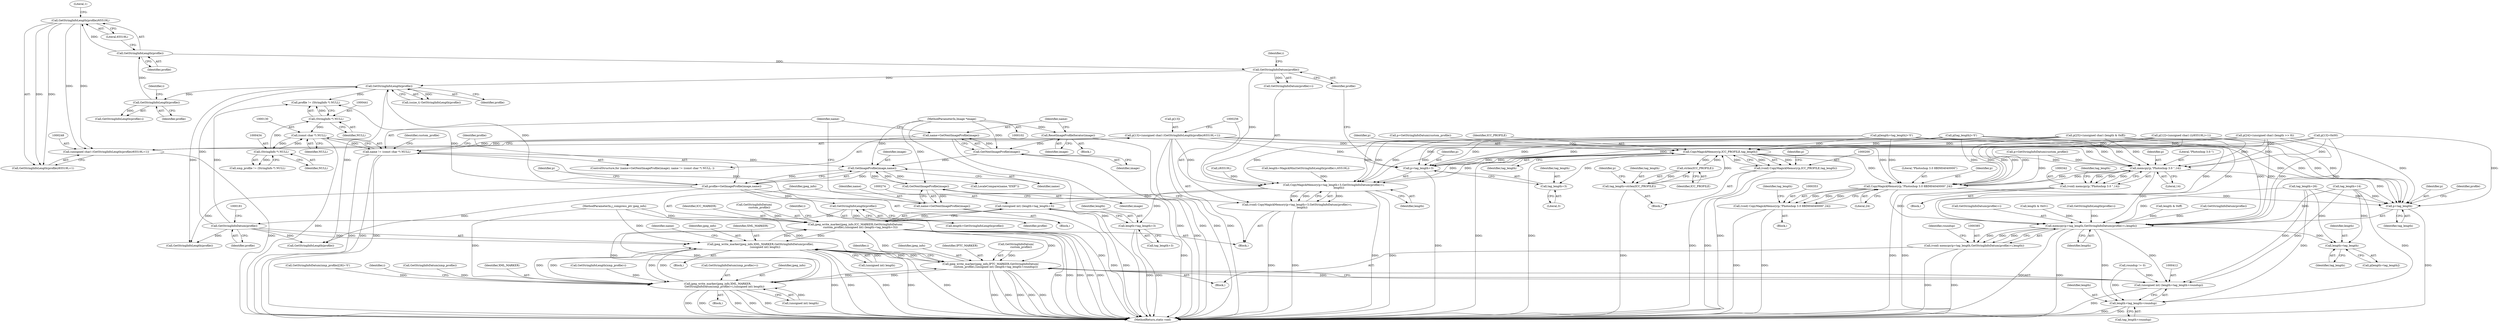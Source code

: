 digraph "0_ImageMagick_9e187b73a8a1290bb0e1a1c878f8be1917aa8742@array" {
"1000243" [label="(Call,p[13]=(unsigned char) (GetStringInfoLength(profile)/65519L+1))"];
"1000247" [label="(Call,(unsigned char) (GetStringInfoLength(profile)/65519L+1))"];
"1000250" [label="(Call,GetStringInfoLength(profile)/65519L)"];
"1000251" [label="(Call,GetStringInfoLength(profile))"];
"1000228" [label="(Call,GetStringInfoLength(profile))"];
"1000218" [label="(Call,GetStringInfoLength(profile))"];
"1000178" [label="(Call,GetStringInfoDatum(profile))"];
"1000152" [label="(Call,GetStringInfoLength(profile))"];
"1000134" [label="(Call,profile=GetImageProfile(image,name))"];
"1000136" [label="(Call,GetImageProfile(image,name))"];
"1000125" [label="(Call,GetNextImageProfile(image))"];
"1000120" [label="(Call,ResetImageProfileIterator(image))"];
"1000104" [label="(MethodParameterIn,Image *image)"];
"1000501" [label="(Call,GetNextImageProfile(image))"];
"1000127" [label="(Call,name != (const char *) NULL)"];
"1000499" [label="(Call,name=GetNextImageProfile(image))"];
"1000123" [label="(Call,name=GetNextImageProfile(image))"];
"1000129" [label="(Call,(const char *) NULL)"];
"1000440" [label="(Call,(StringInfo *) NULL)"];
"1000433" [label="(Call,(StringInfo *) NULL)"];
"1000264" [label="(Call,GetStringInfoDatum(profile))"];
"1000201" [label="(Call,CopyMagickMemory(p,ICC_PROFILE,tag_length))"];
"1000193" [label="(Call,strlen(ICC_PROFILE))"];
"1000191" [label="(Call,tag_length=strlen(ICC_PROFILE))"];
"1000199" [label="(Call,(void) CopyMagickMemory(p,ICC_PROFILE,tag_length))"];
"1000257" [label="(Call,CopyMagickMemory(p+tag_length+3,GetStringInfoDatum(profile)+i,\n            length))"];
"1000255" [label="(Call,(void) CopyMagickMemory(p+tag_length+3,GetStringInfoDatum(profile)+i,\n            length))"];
"1000273" [label="(Call,(unsigned int) (length+tag_length+3))"];
"1000268" [label="(Call,jpeg_write_marker(jpeg_info,ICC_MARKER,GetStringInfoDatum(\n            custom_profile),(unsigned int) (length+tag_length+3)))"];
"1000175" [label="(Call,jpeg_write_marker(jpeg_info,XML_MARKER,GetStringInfoDatum(profile),\n           (unsigned int) length))"];
"1000406" [label="(Call,jpeg_write_marker(jpeg_info,IPTC_MARKER,GetStringInfoDatum(\n            custom_profile),(unsigned int) (length+tag_length+roundup)))"];
"1000474" [label="(Call,jpeg_write_marker(jpeg_info,XML_MARKER,\n                GetStringInfoDatum(xmp_profile)+i,(unsigned int) length))"];
"1000275" [label="(Call,length+tag_length+3)"];
"1000258" [label="(Call,p+tag_length+3)"];
"1000260" [label="(Call,tag_length+3)"];
"1000343" [label="(Call,memcpy(p,\"Photoshop 3.0 \",14))"];
"1000341" [label="(Call,(void) memcpy(p,\"Photoshop 3.0 \",14))"];
"1000354" [label="(Call,CopyMagickMemory(p,\"Photoshop 3.0 8BIM\04\04\0\0\0\0\",24))"];
"1000352" [label="(Call,(void) CopyMagickMemory(p,\"Photoshop 3.0 8BIM\04\04\0\0\0\0\",24))"];
"1000386" [label="(Call,memcpy(p+tag_length,GetStringInfoDatum(profile)+i,length))"];
"1000384" [label="(Call,(void) memcpy(p+tag_length,GetStringInfoDatum(profile)+i,length))"];
"1000402" [label="(Call,length+tag_length)"];
"1000411" [label="(Call,(unsigned int) (length+tag_length+roundup))"];
"1000413" [label="(Call,length+tag_length+roundup)"];
"1000387" [label="(Call,p+tag_length)"];
"1000251" [label="(Call,GetStringInfoLength(profile))"];
"1000230" [label="(Identifier,i)"];
"1000105" [label="(Block,)"];
"1000388" [label="(Identifier,p)"];
"1000391" [label="(Call,GetStringInfoDatum(profile))"];
"1000354" [label="(Call,CopyMagickMemory(p,\"Photoshop 3.0 8BIM\04\04\0\0\0\0\",24))"];
"1000386" [label="(Call,memcpy(p+tag_length,GetStringInfoDatum(profile)+i,length))"];
"1000124" [label="(Identifier,name)"];
"1000502" [label="(Identifier,image)"];
"1000131" [label="(Identifier,NULL)"];
"1000359" [label="(Identifier,tag_length)"];
"1000370" [label="(Call,p[25]=(unsigned char) (length & 0xff))"];
"1000127" [label="(Call,name != (const char *) NULL)"];
"1000232" [label="(Call,p[12]=(unsigned char) ((i/65519L)+1))"];
"1000191" [label="(Call,tag_length=strlen(ICC_PROFILE))"];
"1000478" [label="(Call,GetStringInfoDatum(xmp_profile))"];
"1000267" [label="(Identifier,length)"];
"1000389" [label="(Identifier,tag_length)"];
"1000186" [label="(Identifier,name)"];
"1000396" [label="(Call,roundup != 0)"];
"1000258" [label="(Call,p+tag_length+3)"];
"1000125" [label="(Call,GetNextImageProfile(image))"];
"1000252" [label="(Identifier,profile)"];
"1000199" [label="(Call,(void) CopyMagickMemory(p,ICC_PROFILE,tag_length))"];
"1000202" [label="(Identifier,p)"];
"1000346" [label="(Literal,14)"];
"1000500" [label="(Identifier,name)"];
"1000176" [label="(Identifier,jpeg_info)"];
"1000340" [label="(Block,)"];
"1000150" [label="(Call,length=GetStringInfoLength(profile))"];
"1000309" [label="(Call,GetStringInfoLength(profile))"];
"1000348" [label="(Identifier,tag_length)"];
"1000135" [label="(Identifier,profile)"];
"1000229" [label="(Identifier,profile)"];
"1000357" [label="(Literal,24)"];
"1000122" [label="(ControlStructure,for (name=GetNextImageProfile(image); name != (const char *) NULL; ))"];
"1000384" [label="(Call,(void) memcpy(p+tag_length,GetStringInfoDatum(profile)+i,length))"];
"1000145" [label="(Call,LocaleCompare(name,\"EXIF\"))"];
"1000390" [label="(Call,GetStringInfoDatum(profile)+i)"];
"1000266" [label="(Identifier,i)"];
"1000399" [label="(Call,p[length+tag_length]='\0')"];
"1000196" [label="(Identifier,p)"];
"1000192" [label="(Identifier,tag_length)"];
"1000312" [label="(Identifier,i)"];
"1000356" [label="(Literal,\"Photoshop 3.0 8BIM\04\04\0\0\0\0\")"];
"1000103" [label="(MethodParameterIn,j_compress_ptr jpeg_info)"];
"1000177" [label="(Identifier,XML_MARKER)"];
"1000263" [label="(Call,GetStringInfoDatum(profile)+i)"];
"1000195" [label="(Call,p=GetStringInfoDatum(custom_profile))"];
"1000137" [label="(Identifier,image)"];
"1000194" [label="(Identifier,ICC_PROFILE)"];
"1000239" [label="(Call,i/65519L)"];
"1000407" [label="(Identifier,jpeg_info)"];
"1000270" [label="(Identifier,ICC_MARKER)"];
"1000408" [label="(Identifier,IPTC_MARKER)"];
"1000126" [label="(Identifier,image)"];
"1000476" [label="(Identifier,XML_MARKER)"];
"1000409" [label="(Call,GetStringInfoDatum(\n            custom_profile))"];
"1000438" [label="(Call,profile != (StringInfo *) NULL)"];
"1000411" [label="(Call,(unsigned int) (length+tag_length+roundup))"];
"1000392" [label="(Identifier,profile)"];
"1000465" [label="(Block,)"];
"1000469" [label="(Call,GetStringInfoLength(xmp_profile)-i)"];
"1000344" [label="(Identifier,p)"];
"1000394" [label="(Identifier,length)"];
"1000265" [label="(Identifier,profile)"];
"1000435" [label="(Identifier,NULL)"];
"1000255" [label="(Call,(void) CopyMagickMemory(p+tag_length+3,GetStringInfoDatum(profile)+i,\n            length))"];
"1000204" [label="(Identifier,tag_length)"];
"1000219" [label="(Identifier,profile)"];
"1000501" [label="(Call,GetNextImageProfile(image))"];
"1000275" [label="(Call,length+tag_length+3)"];
"1000260" [label="(Call,tag_length+3)"];
"1000397" [label="(Identifier,roundup)"];
"1000414" [label="(Identifier,length)"];
"1000477" [label="(Call,GetStringInfoDatum(xmp_profile)+i)"];
"1000152" [label="(Call,GetStringInfoLength(profile))"];
"1000499" [label="(Call,name=GetNextImageProfile(image))"];
"1000269" [label="(Identifier,jpeg_info)"];
"1000153" [label="(Identifier,profile)"];
"1000475" [label="(Identifier,jpeg_info)"];
"1000433" [label="(Call,(StringInfo *) NULL)"];
"1000121" [label="(Identifier,image)"];
"1000352" [label="(Call,(void) CopyMagickMemory(p,\"Photoshop 3.0 8BIM\04\04\0\0\0\0\",24))"];
"1000120" [label="(Call,ResetImageProfileIterator(image))"];
"1000276" [label="(Identifier,length)"];
"1000224" [label="(Call,length=MagickMin(GetStringInfoLength(profile)-i,65519L))"];
"1000347" [label="(Call,tag_length=14)"];
"1000249" [label="(Call,GetStringInfoLength(profile)/65519L+1)"];
"1000379" [label="(Call,p[13]=0x00)"];
"1000345" [label="(Literal,\"Photoshop 3.0 \")"];
"1000129" [label="(Call,(const char *) NULL)"];
"1000228" [label="(Call,GetStringInfoLength(profile))"];
"1000218" [label="(Call,GetStringInfoLength(profile))"];
"1000361" [label="(Call,p[24]=(unsigned char) (length >> 8))"];
"1000358" [label="(Call,tag_length=26)"];
"1000244" [label="(Call,p[13])"];
"1000261" [label="(Identifier,tag_length)"];
"1000406" [label="(Call,jpeg_write_marker(jpeg_info,IPTC_MARKER,GetStringInfoDatum(\n            custom_profile),(unsigned int) (length+tag_length+roundup)))"];
"1000149" [label="(Block,)"];
"1000351" [label="(Block,)"];
"1000207" [label="(Identifier,p)"];
"1000474" [label="(Call,jpeg_write_marker(jpeg_info,XML_MARKER,\n                GetStringInfoDatum(xmp_profile)+i,(unsigned int) length))"];
"1000497" [label="(Call,GetStringInfoLength(profile))"];
"1000134" [label="(Call,profile=GetImageProfile(image,name))"];
"1000431" [label="(Call,xmp_profile != (StringInfo *) NULL)"];
"1000446" [label="(Call,GetStringInfoDatum(xmp_profile)[28]='\0')"];
"1000463" [label="(Identifier,i)"];
"1000271" [label="(Call,GetStringInfoDatum(\n            custom_profile))"];
"1000277" [label="(Call,tag_length+3)"];
"1000504" [label="(Identifier,custom_profile)"];
"1000221" [label="(Identifier,i)"];
"1000327" [label="(Call,length & 0x01)"];
"1000123" [label="(Call,name=GetNextImageProfile(image))"];
"1000193" [label="(Call,strlen(ICC_PROFILE))"];
"1000268" [label="(Call,jpeg_write_marker(jpeg_info,ICC_MARKER,GetStringInfoDatum(\n            custom_profile),(unsigned int) (length+tag_length+3)))"];
"1000262" [label="(Literal,3)"];
"1000341" [label="(Call,(void) memcpy(p,\"Photoshop 3.0 \",14))"];
"1000387" [label="(Call,p+tag_length)"];
"1000415" [label="(Call,tag_length+roundup)"];
"1000442" [label="(Identifier,NULL)"];
"1000481" [label="(Call,(unsigned int) length)"];
"1000175" [label="(Call,jpeg_write_marker(jpeg_info,XML_MARKER,GetStringInfoDatum(profile),\n           (unsigned int) length))"];
"1000132" [label="(Block,)"];
"1000139" [label="(Call,p=GetStringInfoDatum(custom_profile))"];
"1000259" [label="(Identifier,p)"];
"1000257" [label="(Call,CopyMagickMemory(p+tag_length+3,GetStringInfoDatum(profile)+i,\n            length))"];
"1000250" [label="(Call,GetStringInfoLength(profile)/65519L)"];
"1000136" [label="(Call,GetImageProfile(image,name))"];
"1000201" [label="(Call,CopyMagickMemory(p,ICC_PROFILE,tag_length))"];
"1000402" [label="(Call,length+tag_length)"];
"1000273" [label="(Call,(unsigned int) (length+tag_length+3))"];
"1000179" [label="(Identifier,profile)"];
"1000178" [label="(Call,GetStringInfoDatum(profile))"];
"1000343" [label="(Call,memcpy(p,\"Photoshop 3.0 \",14))"];
"1000264" [label="(Call,GetStringInfoDatum(profile))"];
"1000223" [label="(Block,)"];
"1000138" [label="(Identifier,name)"];
"1000227" [label="(Call,GetStringInfoLength(profile)-i)"];
"1000413" [label="(Call,length+tag_length+roundup)"];
"1000507" [label="(MethodReturn,static void)"];
"1000318" [label="(Call,GetStringInfoLength(profile)-i)"];
"1000180" [label="(Call,(unsigned int) length)"];
"1000403" [label="(Identifier,length)"];
"1000216" [label="(Call,(ssize_t) GetStringInfoLength(profile))"];
"1000140" [label="(Identifier,p)"];
"1000205" [label="(Call,p[tag_length]='\0')"];
"1000376" [label="(Call,length & 0xff)"];
"1000253" [label="(Literal,65519L)"];
"1000203" [label="(Identifier,ICC_PROFILE)"];
"1000243" [label="(Call,p[13]=(unsigned char) (GetStringInfoLength(profile)/65519L+1))"];
"1000400" [label="(Call,p[length+tag_length])"];
"1000254" [label="(Literal,1)"];
"1000247" [label="(Call,(unsigned char) (GetStringInfoLength(profile)/65519L+1))"];
"1000440" [label="(Call,(StringInfo *) NULL)"];
"1000314" [label="(Block,)"];
"1000104" [label="(MethodParameterIn,Image *image)"];
"1000355" [label="(Identifier,p)"];
"1000189" [label="(Block,)"];
"1000128" [label="(Identifier,name)"];
"1000404" [label="(Identifier,tag_length)"];
"1000243" -> "1000223"  [label="AST: "];
"1000243" -> "1000247"  [label="CFG: "];
"1000244" -> "1000243"  [label="AST: "];
"1000247" -> "1000243"  [label="AST: "];
"1000256" -> "1000243"  [label="CFG: "];
"1000243" -> "1000507"  [label="DDG: "];
"1000243" -> "1000507"  [label="DDG: "];
"1000243" -> "1000201"  [label="DDG: "];
"1000247" -> "1000243"  [label="DDG: "];
"1000243" -> "1000257"  [label="DDG: "];
"1000243" -> "1000258"  [label="DDG: "];
"1000243" -> "1000343"  [label="DDG: "];
"1000243" -> "1000354"  [label="DDG: "];
"1000247" -> "1000249"  [label="CFG: "];
"1000248" -> "1000247"  [label="AST: "];
"1000249" -> "1000247"  [label="AST: "];
"1000247" -> "1000507"  [label="DDG: "];
"1000250" -> "1000247"  [label="DDG: "];
"1000250" -> "1000247"  [label="DDG: "];
"1000250" -> "1000249"  [label="AST: "];
"1000250" -> "1000253"  [label="CFG: "];
"1000251" -> "1000250"  [label="AST: "];
"1000253" -> "1000250"  [label="AST: "];
"1000254" -> "1000250"  [label="CFG: "];
"1000250" -> "1000249"  [label="DDG: "];
"1000250" -> "1000249"  [label="DDG: "];
"1000251" -> "1000250"  [label="DDG: "];
"1000251" -> "1000252"  [label="CFG: "];
"1000252" -> "1000251"  [label="AST: "];
"1000253" -> "1000251"  [label="CFG: "];
"1000228" -> "1000251"  [label="DDG: "];
"1000251" -> "1000264"  [label="DDG: "];
"1000228" -> "1000227"  [label="AST: "];
"1000228" -> "1000229"  [label="CFG: "];
"1000229" -> "1000228"  [label="AST: "];
"1000230" -> "1000228"  [label="CFG: "];
"1000228" -> "1000227"  [label="DDG: "];
"1000218" -> "1000228"  [label="DDG: "];
"1000218" -> "1000216"  [label="AST: "];
"1000218" -> "1000219"  [label="CFG: "];
"1000219" -> "1000218"  [label="AST: "];
"1000216" -> "1000218"  [label="CFG: "];
"1000218" -> "1000216"  [label="DDG: "];
"1000178" -> "1000218"  [label="DDG: "];
"1000264" -> "1000218"  [label="DDG: "];
"1000134" -> "1000218"  [label="DDG: "];
"1000218" -> "1000309"  [label="DDG: "];
"1000218" -> "1000438"  [label="DDG: "];
"1000218" -> "1000497"  [label="DDG: "];
"1000178" -> "1000175"  [label="AST: "];
"1000178" -> "1000179"  [label="CFG: "];
"1000179" -> "1000178"  [label="AST: "];
"1000181" -> "1000178"  [label="CFG: "];
"1000178" -> "1000175"  [label="DDG: "];
"1000152" -> "1000178"  [label="DDG: "];
"1000178" -> "1000309"  [label="DDG: "];
"1000178" -> "1000438"  [label="DDG: "];
"1000178" -> "1000497"  [label="DDG: "];
"1000152" -> "1000150"  [label="AST: "];
"1000152" -> "1000153"  [label="CFG: "];
"1000153" -> "1000152"  [label="AST: "];
"1000150" -> "1000152"  [label="CFG: "];
"1000152" -> "1000150"  [label="DDG: "];
"1000134" -> "1000152"  [label="DDG: "];
"1000134" -> "1000132"  [label="AST: "];
"1000134" -> "1000136"  [label="CFG: "];
"1000135" -> "1000134"  [label="AST: "];
"1000136" -> "1000134"  [label="AST: "];
"1000140" -> "1000134"  [label="CFG: "];
"1000134" -> "1000507"  [label="DDG: "];
"1000136" -> "1000134"  [label="DDG: "];
"1000136" -> "1000134"  [label="DDG: "];
"1000134" -> "1000309"  [label="DDG: "];
"1000134" -> "1000438"  [label="DDG: "];
"1000134" -> "1000497"  [label="DDG: "];
"1000136" -> "1000138"  [label="CFG: "];
"1000137" -> "1000136"  [label="AST: "];
"1000138" -> "1000136"  [label="AST: "];
"1000125" -> "1000136"  [label="DDG: "];
"1000501" -> "1000136"  [label="DDG: "];
"1000104" -> "1000136"  [label="DDG: "];
"1000127" -> "1000136"  [label="DDG: "];
"1000136" -> "1000145"  [label="DDG: "];
"1000136" -> "1000501"  [label="DDG: "];
"1000125" -> "1000123"  [label="AST: "];
"1000125" -> "1000126"  [label="CFG: "];
"1000126" -> "1000125"  [label="AST: "];
"1000123" -> "1000125"  [label="CFG: "];
"1000125" -> "1000507"  [label="DDG: "];
"1000125" -> "1000123"  [label="DDG: "];
"1000120" -> "1000125"  [label="DDG: "];
"1000104" -> "1000125"  [label="DDG: "];
"1000120" -> "1000105"  [label="AST: "];
"1000120" -> "1000121"  [label="CFG: "];
"1000121" -> "1000120"  [label="AST: "];
"1000124" -> "1000120"  [label="CFG: "];
"1000120" -> "1000507"  [label="DDG: "];
"1000104" -> "1000120"  [label="DDG: "];
"1000104" -> "1000102"  [label="AST: "];
"1000104" -> "1000507"  [label="DDG: "];
"1000104" -> "1000501"  [label="DDG: "];
"1000501" -> "1000499"  [label="AST: "];
"1000501" -> "1000502"  [label="CFG: "];
"1000502" -> "1000501"  [label="AST: "];
"1000499" -> "1000501"  [label="CFG: "];
"1000501" -> "1000507"  [label="DDG: "];
"1000501" -> "1000499"  [label="DDG: "];
"1000127" -> "1000122"  [label="AST: "];
"1000127" -> "1000129"  [label="CFG: "];
"1000128" -> "1000127"  [label="AST: "];
"1000129" -> "1000127"  [label="AST: "];
"1000135" -> "1000127"  [label="CFG: "];
"1000504" -> "1000127"  [label="CFG: "];
"1000127" -> "1000507"  [label="DDG: "];
"1000127" -> "1000507"  [label="DDG: "];
"1000127" -> "1000507"  [label="DDG: "];
"1000499" -> "1000127"  [label="DDG: "];
"1000123" -> "1000127"  [label="DDG: "];
"1000129" -> "1000127"  [label="DDG: "];
"1000499" -> "1000132"  [label="AST: "];
"1000500" -> "1000499"  [label="AST: "];
"1000128" -> "1000499"  [label="CFG: "];
"1000499" -> "1000507"  [label="DDG: "];
"1000123" -> "1000122"  [label="AST: "];
"1000124" -> "1000123"  [label="AST: "];
"1000128" -> "1000123"  [label="CFG: "];
"1000123" -> "1000507"  [label="DDG: "];
"1000129" -> "1000131"  [label="CFG: "];
"1000130" -> "1000129"  [label="AST: "];
"1000131" -> "1000129"  [label="AST: "];
"1000129" -> "1000507"  [label="DDG: "];
"1000440" -> "1000129"  [label="DDG: "];
"1000433" -> "1000129"  [label="DDG: "];
"1000129" -> "1000433"  [label="DDG: "];
"1000440" -> "1000438"  [label="AST: "];
"1000440" -> "1000442"  [label="CFG: "];
"1000441" -> "1000440"  [label="AST: "];
"1000442" -> "1000440"  [label="AST: "];
"1000438" -> "1000440"  [label="CFG: "];
"1000440" -> "1000438"  [label="DDG: "];
"1000433" -> "1000440"  [label="DDG: "];
"1000433" -> "1000431"  [label="AST: "];
"1000433" -> "1000435"  [label="CFG: "];
"1000434" -> "1000433"  [label="AST: "];
"1000435" -> "1000433"  [label="AST: "];
"1000431" -> "1000433"  [label="CFG: "];
"1000433" -> "1000431"  [label="DDG: "];
"1000264" -> "1000263"  [label="AST: "];
"1000264" -> "1000265"  [label="CFG: "];
"1000265" -> "1000264"  [label="AST: "];
"1000266" -> "1000264"  [label="CFG: "];
"1000264" -> "1000257"  [label="DDG: "];
"1000264" -> "1000263"  [label="DDG: "];
"1000201" -> "1000199"  [label="AST: "];
"1000201" -> "1000204"  [label="CFG: "];
"1000202" -> "1000201"  [label="AST: "];
"1000203" -> "1000201"  [label="AST: "];
"1000204" -> "1000201"  [label="AST: "];
"1000199" -> "1000201"  [label="CFG: "];
"1000201" -> "1000507"  [label="DDG: "];
"1000201" -> "1000507"  [label="DDG: "];
"1000201" -> "1000507"  [label="DDG: "];
"1000201" -> "1000193"  [label="DDG: "];
"1000201" -> "1000199"  [label="DDG: "];
"1000201" -> "1000199"  [label="DDG: "];
"1000201" -> "1000199"  [label="DDG: "];
"1000232" -> "1000201"  [label="DDG: "];
"1000205" -> "1000201"  [label="DDG: "];
"1000379" -> "1000201"  [label="DDG: "];
"1000399" -> "1000201"  [label="DDG: "];
"1000361" -> "1000201"  [label="DDG: "];
"1000195" -> "1000201"  [label="DDG: "];
"1000370" -> "1000201"  [label="DDG: "];
"1000193" -> "1000201"  [label="DDG: "];
"1000191" -> "1000201"  [label="DDG: "];
"1000201" -> "1000257"  [label="DDG: "];
"1000201" -> "1000257"  [label="DDG: "];
"1000201" -> "1000258"  [label="DDG: "];
"1000201" -> "1000258"  [label="DDG: "];
"1000201" -> "1000260"  [label="DDG: "];
"1000201" -> "1000343"  [label="DDG: "];
"1000201" -> "1000354"  [label="DDG: "];
"1000193" -> "1000191"  [label="AST: "];
"1000193" -> "1000194"  [label="CFG: "];
"1000194" -> "1000193"  [label="AST: "];
"1000191" -> "1000193"  [label="CFG: "];
"1000193" -> "1000191"  [label="DDG: "];
"1000191" -> "1000189"  [label="AST: "];
"1000192" -> "1000191"  [label="AST: "];
"1000196" -> "1000191"  [label="CFG: "];
"1000191" -> "1000507"  [label="DDG: "];
"1000199" -> "1000189"  [label="AST: "];
"1000200" -> "1000199"  [label="AST: "];
"1000207" -> "1000199"  [label="CFG: "];
"1000199" -> "1000507"  [label="DDG: "];
"1000199" -> "1000507"  [label="DDG: "];
"1000257" -> "1000255"  [label="AST: "];
"1000257" -> "1000267"  [label="CFG: "];
"1000258" -> "1000257"  [label="AST: "];
"1000263" -> "1000257"  [label="AST: "];
"1000267" -> "1000257"  [label="AST: "];
"1000255" -> "1000257"  [label="CFG: "];
"1000257" -> "1000507"  [label="DDG: "];
"1000257" -> "1000507"  [label="DDG: "];
"1000257" -> "1000255"  [label="DDG: "];
"1000257" -> "1000255"  [label="DDG: "];
"1000257" -> "1000255"  [label="DDG: "];
"1000232" -> "1000257"  [label="DDG: "];
"1000205" -> "1000257"  [label="DDG: "];
"1000399" -> "1000257"  [label="DDG: "];
"1000361" -> "1000257"  [label="DDG: "];
"1000370" -> "1000257"  [label="DDG: "];
"1000239" -> "1000257"  [label="DDG: "];
"1000224" -> "1000257"  [label="DDG: "];
"1000257" -> "1000273"  [label="DDG: "];
"1000257" -> "1000275"  [label="DDG: "];
"1000255" -> "1000223"  [label="AST: "];
"1000256" -> "1000255"  [label="AST: "];
"1000269" -> "1000255"  [label="CFG: "];
"1000255" -> "1000507"  [label="DDG: "];
"1000255" -> "1000507"  [label="DDG: "];
"1000273" -> "1000268"  [label="AST: "];
"1000273" -> "1000275"  [label="CFG: "];
"1000274" -> "1000273"  [label="AST: "];
"1000275" -> "1000273"  [label="AST: "];
"1000268" -> "1000273"  [label="CFG: "];
"1000273" -> "1000507"  [label="DDG: "];
"1000273" -> "1000268"  [label="DDG: "];
"1000268" -> "1000223"  [label="AST: "];
"1000269" -> "1000268"  [label="AST: "];
"1000270" -> "1000268"  [label="AST: "];
"1000271" -> "1000268"  [label="AST: "];
"1000221" -> "1000268"  [label="CFG: "];
"1000268" -> "1000507"  [label="DDG: "];
"1000268" -> "1000507"  [label="DDG: "];
"1000268" -> "1000507"  [label="DDG: "];
"1000268" -> "1000507"  [label="DDG: "];
"1000268" -> "1000507"  [label="DDG: "];
"1000268" -> "1000175"  [label="DDG: "];
"1000406" -> "1000268"  [label="DDG: "];
"1000175" -> "1000268"  [label="DDG: "];
"1000474" -> "1000268"  [label="DDG: "];
"1000103" -> "1000268"  [label="DDG: "];
"1000271" -> "1000268"  [label="DDG: "];
"1000268" -> "1000406"  [label="DDG: "];
"1000268" -> "1000474"  [label="DDG: "];
"1000175" -> "1000149"  [label="AST: "];
"1000175" -> "1000180"  [label="CFG: "];
"1000176" -> "1000175"  [label="AST: "];
"1000177" -> "1000175"  [label="AST: "];
"1000180" -> "1000175"  [label="AST: "];
"1000186" -> "1000175"  [label="CFG: "];
"1000175" -> "1000507"  [label="DDG: "];
"1000175" -> "1000507"  [label="DDG: "];
"1000175" -> "1000507"  [label="DDG: "];
"1000175" -> "1000507"  [label="DDG: "];
"1000175" -> "1000507"  [label="DDG: "];
"1000406" -> "1000175"  [label="DDG: "];
"1000474" -> "1000175"  [label="DDG: "];
"1000474" -> "1000175"  [label="DDG: "];
"1000103" -> "1000175"  [label="DDG: "];
"1000180" -> "1000175"  [label="DDG: "];
"1000175" -> "1000406"  [label="DDG: "];
"1000175" -> "1000474"  [label="DDG: "];
"1000175" -> "1000474"  [label="DDG: "];
"1000406" -> "1000314"  [label="AST: "];
"1000406" -> "1000411"  [label="CFG: "];
"1000407" -> "1000406"  [label="AST: "];
"1000408" -> "1000406"  [label="AST: "];
"1000409" -> "1000406"  [label="AST: "];
"1000411" -> "1000406"  [label="AST: "];
"1000312" -> "1000406"  [label="CFG: "];
"1000406" -> "1000507"  [label="DDG: "];
"1000406" -> "1000507"  [label="DDG: "];
"1000406" -> "1000507"  [label="DDG: "];
"1000406" -> "1000507"  [label="DDG: "];
"1000406" -> "1000507"  [label="DDG: "];
"1000474" -> "1000406"  [label="DDG: "];
"1000103" -> "1000406"  [label="DDG: "];
"1000409" -> "1000406"  [label="DDG: "];
"1000411" -> "1000406"  [label="DDG: "];
"1000406" -> "1000474"  [label="DDG: "];
"1000474" -> "1000465"  [label="AST: "];
"1000474" -> "1000481"  [label="CFG: "];
"1000475" -> "1000474"  [label="AST: "];
"1000476" -> "1000474"  [label="AST: "];
"1000477" -> "1000474"  [label="AST: "];
"1000481" -> "1000474"  [label="AST: "];
"1000463" -> "1000474"  [label="CFG: "];
"1000474" -> "1000507"  [label="DDG: "];
"1000474" -> "1000507"  [label="DDG: "];
"1000474" -> "1000507"  [label="DDG: "];
"1000474" -> "1000507"  [label="DDG: "];
"1000474" -> "1000507"  [label="DDG: "];
"1000103" -> "1000474"  [label="DDG: "];
"1000478" -> "1000474"  [label="DDG: "];
"1000446" -> "1000474"  [label="DDG: "];
"1000469" -> "1000474"  [label="DDG: "];
"1000481" -> "1000474"  [label="DDG: "];
"1000275" -> "1000277"  [label="CFG: "];
"1000276" -> "1000275"  [label="AST: "];
"1000277" -> "1000275"  [label="AST: "];
"1000275" -> "1000507"  [label="DDG: "];
"1000275" -> "1000507"  [label="DDG: "];
"1000258" -> "1000260"  [label="CFG: "];
"1000259" -> "1000258"  [label="AST: "];
"1000260" -> "1000258"  [label="AST: "];
"1000265" -> "1000258"  [label="CFG: "];
"1000258" -> "1000507"  [label="DDG: "];
"1000232" -> "1000258"  [label="DDG: "];
"1000205" -> "1000258"  [label="DDG: "];
"1000399" -> "1000258"  [label="DDG: "];
"1000361" -> "1000258"  [label="DDG: "];
"1000370" -> "1000258"  [label="DDG: "];
"1000260" -> "1000262"  [label="CFG: "];
"1000261" -> "1000260"  [label="AST: "];
"1000262" -> "1000260"  [label="AST: "];
"1000343" -> "1000341"  [label="AST: "];
"1000343" -> "1000346"  [label="CFG: "];
"1000344" -> "1000343"  [label="AST: "];
"1000345" -> "1000343"  [label="AST: "];
"1000346" -> "1000343"  [label="AST: "];
"1000341" -> "1000343"  [label="CFG: "];
"1000343" -> "1000341"  [label="DDG: "];
"1000343" -> "1000341"  [label="DDG: "];
"1000343" -> "1000341"  [label="DDG: "];
"1000232" -> "1000343"  [label="DDG: "];
"1000205" -> "1000343"  [label="DDG: "];
"1000139" -> "1000343"  [label="DDG: "];
"1000379" -> "1000343"  [label="DDG: "];
"1000399" -> "1000343"  [label="DDG: "];
"1000361" -> "1000343"  [label="DDG: "];
"1000370" -> "1000343"  [label="DDG: "];
"1000354" -> "1000343"  [label="DDG: "];
"1000343" -> "1000354"  [label="DDG: "];
"1000343" -> "1000386"  [label="DDG: "];
"1000343" -> "1000387"  [label="DDG: "];
"1000341" -> "1000340"  [label="AST: "];
"1000342" -> "1000341"  [label="AST: "];
"1000348" -> "1000341"  [label="CFG: "];
"1000341" -> "1000507"  [label="DDG: "];
"1000341" -> "1000507"  [label="DDG: "];
"1000354" -> "1000352"  [label="AST: "];
"1000354" -> "1000357"  [label="CFG: "];
"1000355" -> "1000354"  [label="AST: "];
"1000356" -> "1000354"  [label="AST: "];
"1000357" -> "1000354"  [label="AST: "];
"1000352" -> "1000354"  [label="CFG: "];
"1000354" -> "1000352"  [label="DDG: "];
"1000354" -> "1000352"  [label="DDG: "];
"1000354" -> "1000352"  [label="DDG: "];
"1000232" -> "1000354"  [label="DDG: "];
"1000205" -> "1000354"  [label="DDG: "];
"1000139" -> "1000354"  [label="DDG: "];
"1000379" -> "1000354"  [label="DDG: "];
"1000399" -> "1000354"  [label="DDG: "];
"1000361" -> "1000354"  [label="DDG: "];
"1000370" -> "1000354"  [label="DDG: "];
"1000354" -> "1000386"  [label="DDG: "];
"1000354" -> "1000387"  [label="DDG: "];
"1000352" -> "1000351"  [label="AST: "];
"1000353" -> "1000352"  [label="AST: "];
"1000359" -> "1000352"  [label="CFG: "];
"1000352" -> "1000507"  [label="DDG: "];
"1000352" -> "1000507"  [label="DDG: "];
"1000386" -> "1000384"  [label="AST: "];
"1000386" -> "1000394"  [label="CFG: "];
"1000387" -> "1000386"  [label="AST: "];
"1000390" -> "1000386"  [label="AST: "];
"1000394" -> "1000386"  [label="AST: "];
"1000384" -> "1000386"  [label="CFG: "];
"1000386" -> "1000507"  [label="DDG: "];
"1000386" -> "1000507"  [label="DDG: "];
"1000386" -> "1000384"  [label="DDG: "];
"1000386" -> "1000384"  [label="DDG: "];
"1000386" -> "1000384"  [label="DDG: "];
"1000232" -> "1000386"  [label="DDG: "];
"1000205" -> "1000386"  [label="DDG: "];
"1000379" -> "1000386"  [label="DDG: "];
"1000399" -> "1000386"  [label="DDG: "];
"1000361" -> "1000386"  [label="DDG: "];
"1000370" -> "1000386"  [label="DDG: "];
"1000347" -> "1000386"  [label="DDG: "];
"1000358" -> "1000386"  [label="DDG: "];
"1000391" -> "1000386"  [label="DDG: "];
"1000318" -> "1000386"  [label="DDG: "];
"1000376" -> "1000386"  [label="DDG: "];
"1000327" -> "1000386"  [label="DDG: "];
"1000386" -> "1000402"  [label="DDG: "];
"1000386" -> "1000411"  [label="DDG: "];
"1000386" -> "1000413"  [label="DDG: "];
"1000384" -> "1000314"  [label="AST: "];
"1000385" -> "1000384"  [label="AST: "];
"1000397" -> "1000384"  [label="CFG: "];
"1000384" -> "1000507"  [label="DDG: "];
"1000384" -> "1000507"  [label="DDG: "];
"1000402" -> "1000400"  [label="AST: "];
"1000402" -> "1000404"  [label="CFG: "];
"1000403" -> "1000402"  [label="AST: "];
"1000404" -> "1000402"  [label="AST: "];
"1000400" -> "1000402"  [label="CFG: "];
"1000347" -> "1000402"  [label="DDG: "];
"1000358" -> "1000402"  [label="DDG: "];
"1000411" -> "1000413"  [label="CFG: "];
"1000412" -> "1000411"  [label="AST: "];
"1000413" -> "1000411"  [label="AST: "];
"1000411" -> "1000507"  [label="DDG: "];
"1000347" -> "1000411"  [label="DDG: "];
"1000358" -> "1000411"  [label="DDG: "];
"1000396" -> "1000411"  [label="DDG: "];
"1000413" -> "1000415"  [label="CFG: "];
"1000414" -> "1000413"  [label="AST: "];
"1000415" -> "1000413"  [label="AST: "];
"1000413" -> "1000507"  [label="DDG: "];
"1000413" -> "1000507"  [label="DDG: "];
"1000347" -> "1000413"  [label="DDG: "];
"1000358" -> "1000413"  [label="DDG: "];
"1000396" -> "1000413"  [label="DDG: "];
"1000387" -> "1000389"  [label="CFG: "];
"1000388" -> "1000387"  [label="AST: "];
"1000389" -> "1000387"  [label="AST: "];
"1000392" -> "1000387"  [label="CFG: "];
"1000387" -> "1000507"  [label="DDG: "];
"1000232" -> "1000387"  [label="DDG: "];
"1000205" -> "1000387"  [label="DDG: "];
"1000379" -> "1000387"  [label="DDG: "];
"1000399" -> "1000387"  [label="DDG: "];
"1000361" -> "1000387"  [label="DDG: "];
"1000370" -> "1000387"  [label="DDG: "];
"1000347" -> "1000387"  [label="DDG: "];
"1000358" -> "1000387"  [label="DDG: "];
}
